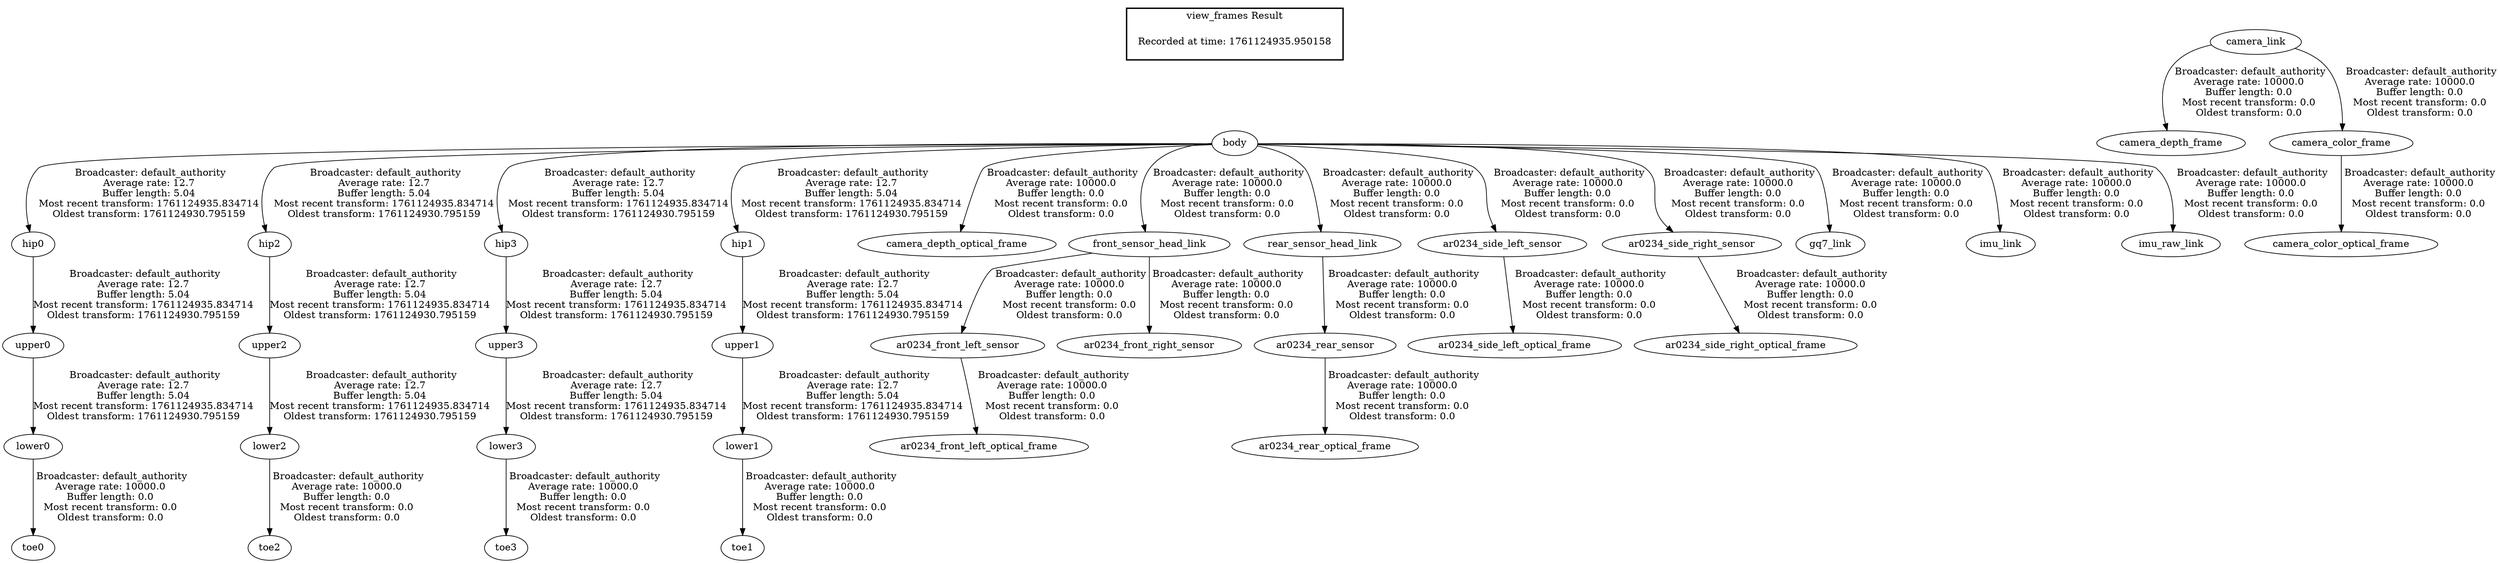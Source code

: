 digraph G {
"hip0" -> "upper0"[label=" Broadcaster: default_authority\nAverage rate: 12.7\nBuffer length: 5.04\nMost recent transform: 1761124935.834714\nOldest transform: 1761124930.795159\n"];
"body" -> "hip0"[label=" Broadcaster: default_authority\nAverage rate: 12.7\nBuffer length: 5.04\nMost recent transform: 1761124935.834714\nOldest transform: 1761124930.795159\n"];
"upper0" -> "lower0"[label=" Broadcaster: default_authority\nAverage rate: 12.7\nBuffer length: 5.04\nMost recent transform: 1761124935.834714\nOldest transform: 1761124930.795159\n"];
"body" -> "hip2"[label=" Broadcaster: default_authority\nAverage rate: 12.7\nBuffer length: 5.04\nMost recent transform: 1761124935.834714\nOldest transform: 1761124930.795159\n"];
"body" -> "hip3"[label=" Broadcaster: default_authority\nAverage rate: 12.7\nBuffer length: 5.04\nMost recent transform: 1761124935.834714\nOldest transform: 1761124930.795159\n"];
"hip1" -> "upper1"[label=" Broadcaster: default_authority\nAverage rate: 12.7\nBuffer length: 5.04\nMost recent transform: 1761124935.834714\nOldest transform: 1761124930.795159\n"];
"body" -> "hip1"[label=" Broadcaster: default_authority\nAverage rate: 12.7\nBuffer length: 5.04\nMost recent transform: 1761124935.834714\nOldest transform: 1761124930.795159\n"];
"upper1" -> "lower1"[label=" Broadcaster: default_authority\nAverage rate: 12.7\nBuffer length: 5.04\nMost recent transform: 1761124935.834714\nOldest transform: 1761124930.795159\n"];
"hip2" -> "upper2"[label=" Broadcaster: default_authority\nAverage rate: 12.7\nBuffer length: 5.04\nMost recent transform: 1761124935.834714\nOldest transform: 1761124930.795159\n"];
"upper2" -> "lower2"[label=" Broadcaster: default_authority\nAverage rate: 12.7\nBuffer length: 5.04\nMost recent transform: 1761124935.834714\nOldest transform: 1761124930.795159\n"];
"hip3" -> "upper3"[label=" Broadcaster: default_authority\nAverage rate: 12.7\nBuffer length: 5.04\nMost recent transform: 1761124935.834714\nOldest transform: 1761124930.795159\n"];
"upper3" -> "lower3"[label=" Broadcaster: default_authority\nAverage rate: 12.7\nBuffer length: 5.04\nMost recent transform: 1761124935.834714\nOldest transform: 1761124930.795159\n"];
"camera_link" -> "camera_depth_frame"[label=" Broadcaster: default_authority\nAverage rate: 10000.0\nBuffer length: 0.0\nMost recent transform: 0.0\nOldest transform: 0.0\n"];
"body" -> "camera_depth_optical_frame"[label=" Broadcaster: default_authority\nAverage rate: 10000.0\nBuffer length: 0.0\nMost recent transform: 0.0\nOldest transform: 0.0\n"];
"camera_link" -> "camera_color_frame"[label=" Broadcaster: default_authority\nAverage rate: 10000.0\nBuffer length: 0.0\nMost recent transform: 0.0\nOldest transform: 0.0\n"];
"camera_color_frame" -> "camera_color_optical_frame"[label=" Broadcaster: default_authority\nAverage rate: 10000.0\nBuffer length: 0.0\nMost recent transform: 0.0\nOldest transform: 0.0\n"];
"ar0234_front_left_sensor" -> "ar0234_front_left_optical_frame"[label=" Broadcaster: default_authority\nAverage rate: 10000.0\nBuffer length: 0.0\nMost recent transform: 0.0\nOldest transform: 0.0\n"];
"front_sensor_head_link" -> "ar0234_front_left_sensor"[label=" Broadcaster: default_authority\nAverage rate: 10000.0\nBuffer length: 0.0\nMost recent transform: 0.0\nOldest transform: 0.0\n"];
"ar0234_rear_sensor" -> "ar0234_rear_optical_frame"[label=" Broadcaster: default_authority\nAverage rate: 10000.0\nBuffer length: 0.0\nMost recent transform: 0.0\nOldest transform: 0.0\n"];
"rear_sensor_head_link" -> "ar0234_rear_sensor"[label=" Broadcaster: default_authority\nAverage rate: 10000.0\nBuffer length: 0.0\nMost recent transform: 0.0\nOldest transform: 0.0\n"];
"body" -> "ar0234_side_left_sensor"[label=" Broadcaster: default_authority\nAverage rate: 10000.0\nBuffer length: 0.0\nMost recent transform: 0.0\nOldest transform: 0.0\n"];
"body" -> "ar0234_side_right_sensor"[label=" Broadcaster: default_authority\nAverage rate: 10000.0\nBuffer length: 0.0\nMost recent transform: 0.0\nOldest transform: 0.0\n"];
"body" -> "front_sensor_head_link"[label=" Broadcaster: default_authority\nAverage rate: 10000.0\nBuffer length: 0.0\nMost recent transform: 0.0\nOldest transform: 0.0\n"];
"body" -> "gq7_link"[label=" Broadcaster: default_authority\nAverage rate: 10000.0\nBuffer length: 0.0\nMost recent transform: 0.0\nOldest transform: 0.0\n"];
"body" -> "imu_link"[label=" Broadcaster: default_authority\nAverage rate: 10000.0\nBuffer length: 0.0\nMost recent transform: 0.0\nOldest transform: 0.0\n"];
"body" -> "imu_raw_link"[label=" Broadcaster: default_authority\nAverage rate: 10000.0\nBuffer length: 0.0\nMost recent transform: 0.0\nOldest transform: 0.0\n"];
"body" -> "rear_sensor_head_link"[label=" Broadcaster: default_authority\nAverage rate: 10000.0\nBuffer length: 0.0\nMost recent transform: 0.0\nOldest transform: 0.0\n"];
"front_sensor_head_link" -> "ar0234_front_right_sensor"[label=" Broadcaster: default_authority\nAverage rate: 10000.0\nBuffer length: 0.0\nMost recent transform: 0.0\nOldest transform: 0.0\n"];
"lower0" -> "toe0"[label=" Broadcaster: default_authority\nAverage rate: 10000.0\nBuffer length: 0.0\nMost recent transform: 0.0\nOldest transform: 0.0\n"];
"lower1" -> "toe1"[label=" Broadcaster: default_authority\nAverage rate: 10000.0\nBuffer length: 0.0\nMost recent transform: 0.0\nOldest transform: 0.0\n"];
"lower2" -> "toe2"[label=" Broadcaster: default_authority\nAverage rate: 10000.0\nBuffer length: 0.0\nMost recent transform: 0.0\nOldest transform: 0.0\n"];
"lower3" -> "toe3"[label=" Broadcaster: default_authority\nAverage rate: 10000.0\nBuffer length: 0.0\nMost recent transform: 0.0\nOldest transform: 0.0\n"];
"ar0234_side_left_sensor" -> "ar0234_side_left_optical_frame"[label=" Broadcaster: default_authority\nAverage rate: 10000.0\nBuffer length: 0.0\nMost recent transform: 0.0\nOldest transform: 0.0\n"];
"ar0234_side_right_sensor" -> "ar0234_side_right_optical_frame"[label=" Broadcaster: default_authority\nAverage rate: 10000.0\nBuffer length: 0.0\nMost recent transform: 0.0\nOldest transform: 0.0\n"];
edge [style=invis];
 subgraph cluster_legend { style=bold; color=black; label ="view_frames Result";
"Recorded at time: 1761124935.950158"[ shape=plaintext ] ;
}->"body";
}